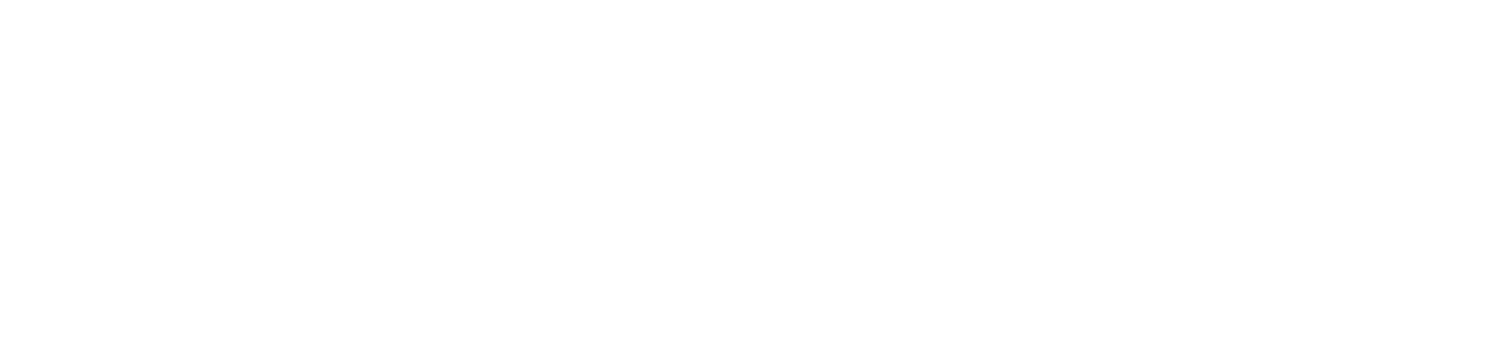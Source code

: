 
digraph simple {
    bgcolor="transparent";
    rankdir=LR;

    node [color="white" fontcolor="white"]
    edge [color="white" fontcolor="white"]
    node [shape = point ]; start; stop;

    node [shape = circle] "parent(X,julia)";
    node [shape = rect];
    start  -> "[]" [ label = "str. wejściowy" ];
    "[]" -> "parent(X,julia)";
    "parent(X,julia)" -> "[X=tomasz]";
    "[X=tomasz]" -> stop [label="str. wyjściowy"];
    "Baza klauzul" -> "parent(X,julia)";
}

